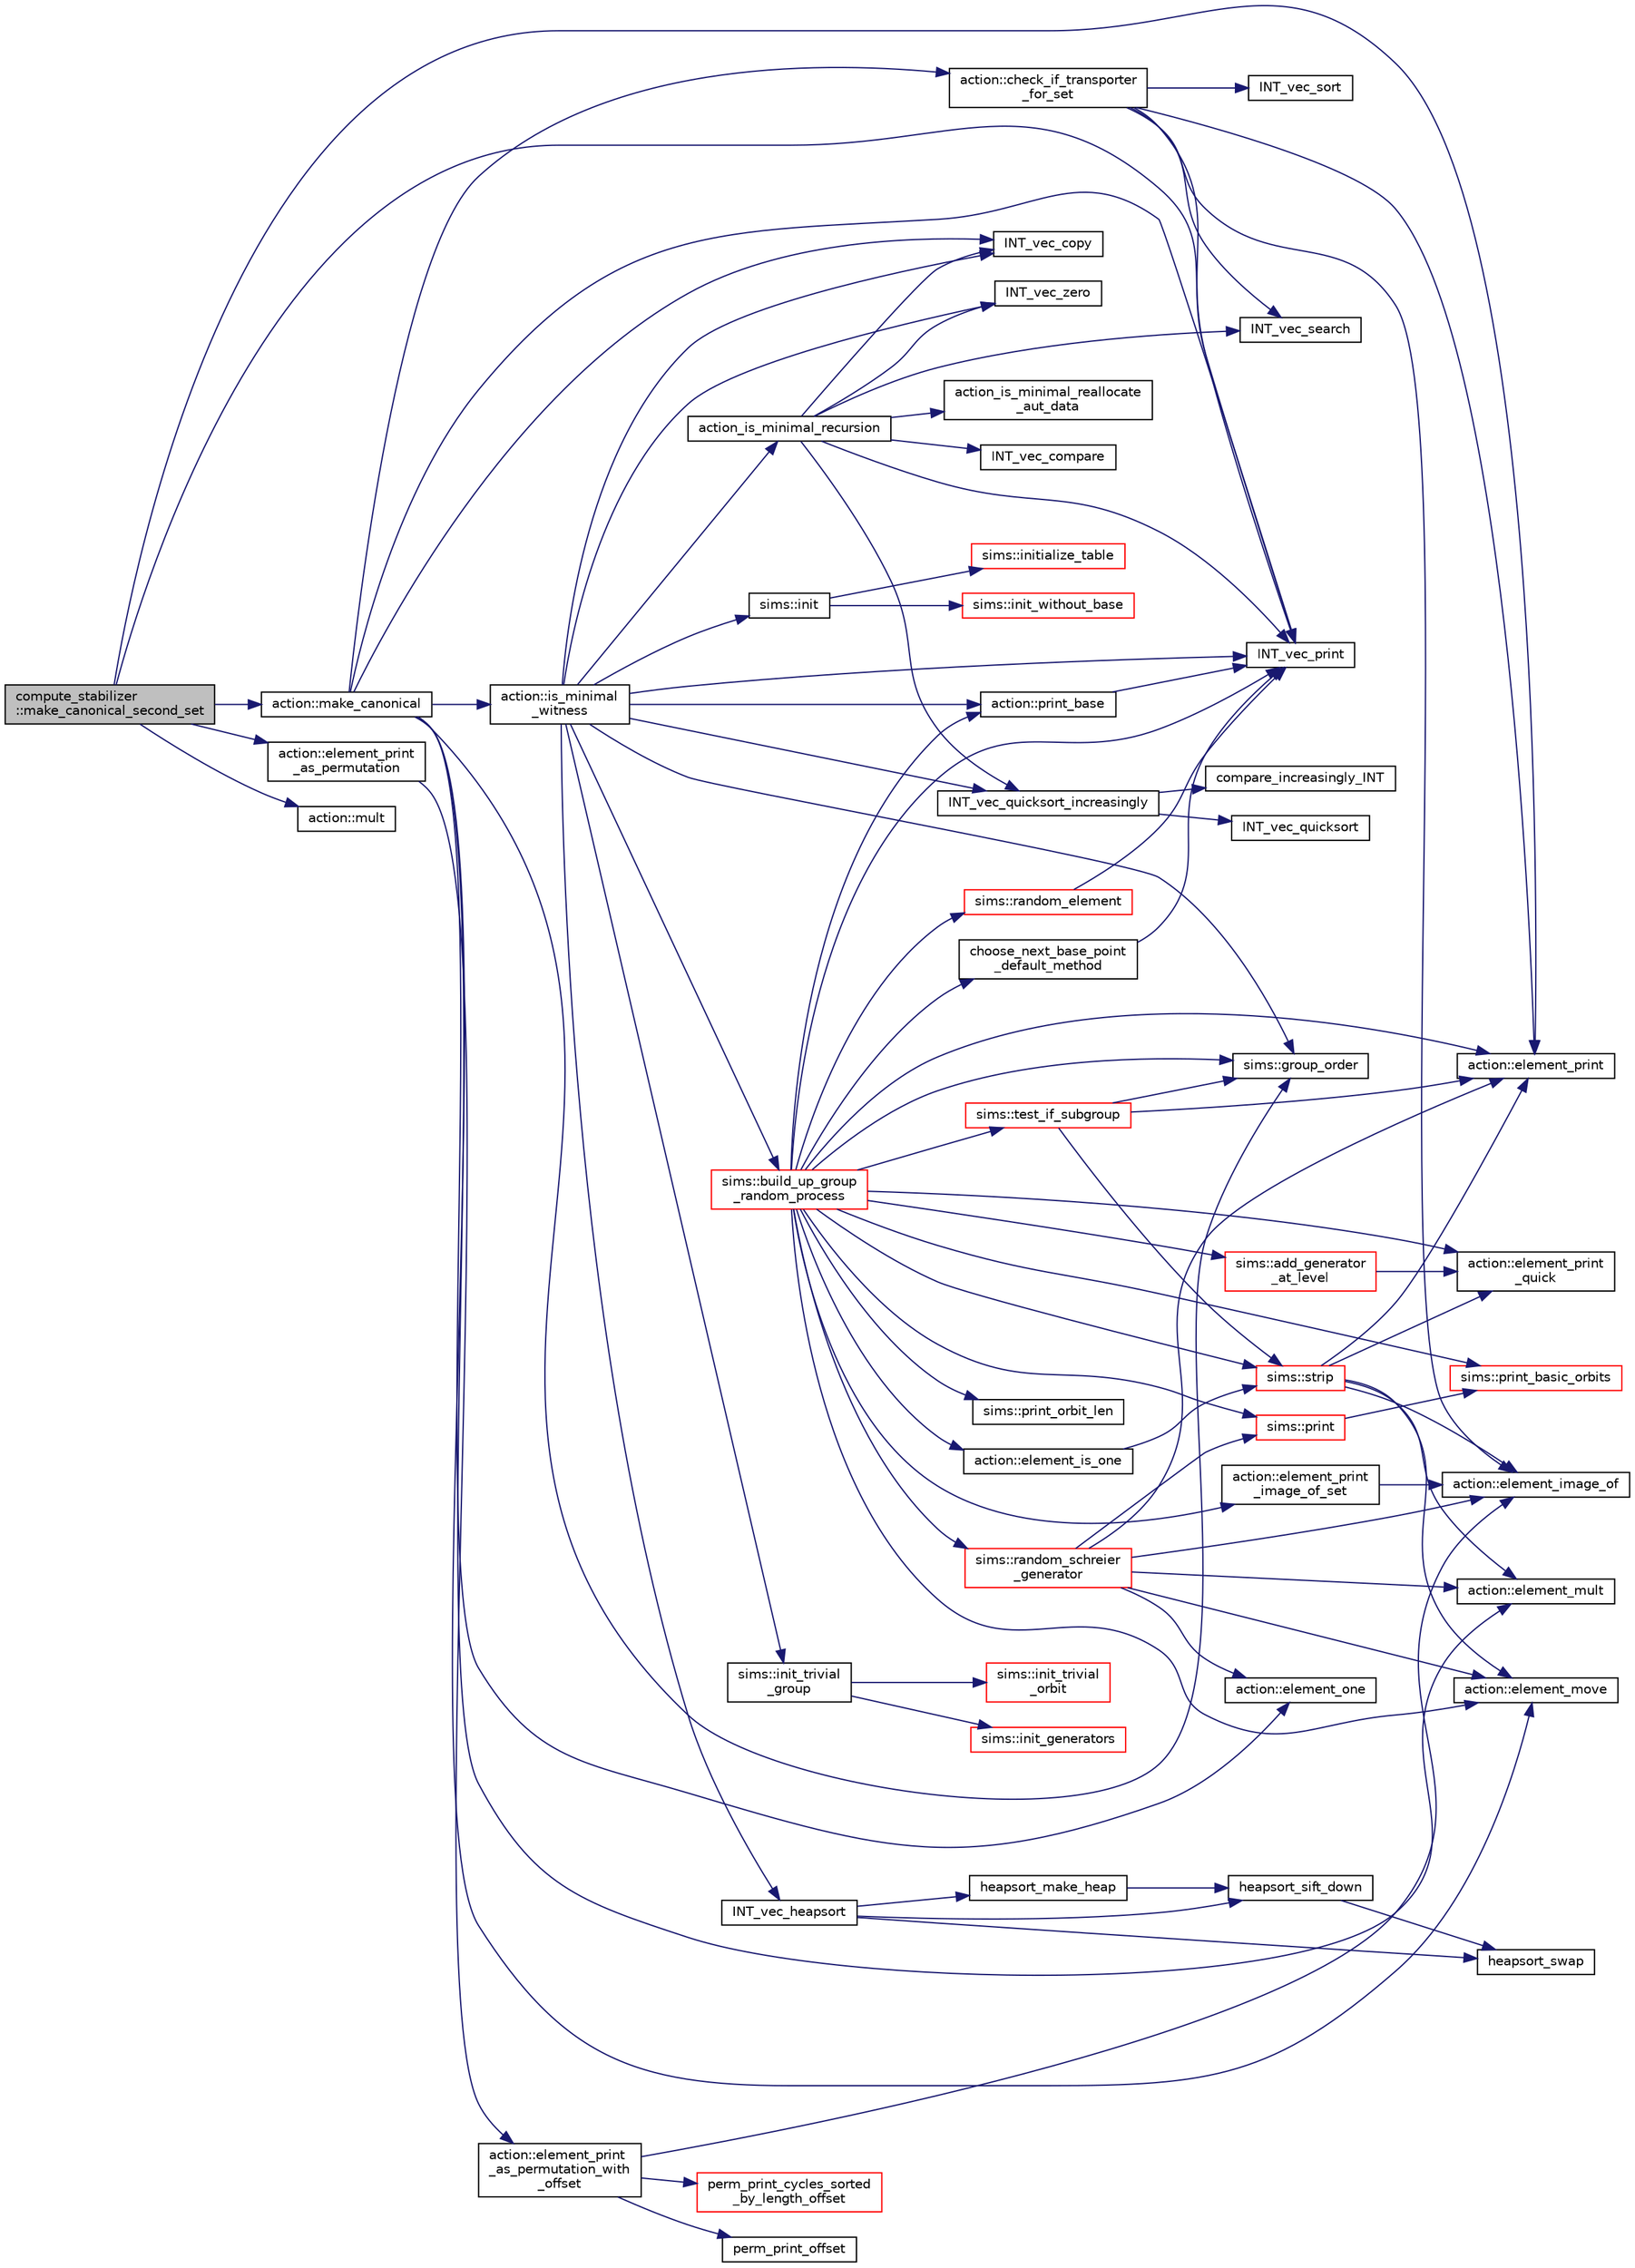 digraph "compute_stabilizer::make_canonical_second_set"
{
  edge [fontname="Helvetica",fontsize="10",labelfontname="Helvetica",labelfontsize="10"];
  node [fontname="Helvetica",fontsize="10",shape=record];
  rankdir="LR";
  Node2727 [label="compute_stabilizer\l::make_canonical_second_set",height=0.2,width=0.4,color="black", fillcolor="grey75", style="filled", fontcolor="black"];
  Node2727 -> Node2728 [color="midnightblue",fontsize="10",style="solid",fontname="Helvetica"];
  Node2728 [label="action::make_canonical",height=0.2,width=0.4,color="black", fillcolor="white", style="filled",URL="$d2/d86/classaction.html#ae20ff0b8d092d2eddf9b661fb8821fd2"];
  Node2728 -> Node2729 [color="midnightblue",fontsize="10",style="solid",fontname="Helvetica"];
  Node2729 [label="INT_vec_print",height=0.2,width=0.4,color="black", fillcolor="white", style="filled",URL="$df/dbf/sajeeb_8_c.html#a79a5901af0b47dd0d694109543c027fe"];
  Node2728 -> Node2730 [color="midnightblue",fontsize="10",style="solid",fontname="Helvetica"];
  Node2730 [label="sims::group_order",height=0.2,width=0.4,color="black", fillcolor="white", style="filled",URL="$d9/df3/classsims.html#aa442445175656570fa35febbe790efad"];
  Node2728 -> Node2731 [color="midnightblue",fontsize="10",style="solid",fontname="Helvetica"];
  Node2731 [label="INT_vec_copy",height=0.2,width=0.4,color="black", fillcolor="white", style="filled",URL="$df/dbf/sajeeb_8_c.html#ac2d875e27e009af6ec04d17254d11075"];
  Node2728 -> Node2732 [color="midnightblue",fontsize="10",style="solid",fontname="Helvetica"];
  Node2732 [label="action::element_one",height=0.2,width=0.4,color="black", fillcolor="white", style="filled",URL="$d2/d86/classaction.html#a780a105daf04d6d1fe7e2f63b3c88e3b"];
  Node2728 -> Node2733 [color="midnightblue",fontsize="10",style="solid",fontname="Helvetica"];
  Node2733 [label="action::is_minimal\l_witness",height=0.2,width=0.4,color="black", fillcolor="white", style="filled",URL="$d2/d86/classaction.html#aabf5ea4227f124eac2badc5d5225e220"];
  Node2733 -> Node2729 [color="midnightblue",fontsize="10",style="solid",fontname="Helvetica"];
  Node2733 -> Node2734 [color="midnightblue",fontsize="10",style="solid",fontname="Helvetica"];
  Node2734 [label="action::print_base",height=0.2,width=0.4,color="black", fillcolor="white", style="filled",URL="$d2/d86/classaction.html#a6ac1c35b58155659d22359820a3ae18a"];
  Node2734 -> Node2729 [color="midnightblue",fontsize="10",style="solid",fontname="Helvetica"];
  Node2733 -> Node2731 [color="midnightblue",fontsize="10",style="solid",fontname="Helvetica"];
  Node2733 -> Node2735 [color="midnightblue",fontsize="10",style="solid",fontname="Helvetica"];
  Node2735 [label="INT_vec_quicksort_increasingly",height=0.2,width=0.4,color="black", fillcolor="white", style="filled",URL="$d5/de2/foundations_2data__structures_2data__structures_8h.html#a31ccee746bc644f58816c67bc3a0e237"];
  Node2735 -> Node2736 [color="midnightblue",fontsize="10",style="solid",fontname="Helvetica"];
  Node2736 [label="INT_vec_quicksort",height=0.2,width=0.4,color="black", fillcolor="white", style="filled",URL="$d4/dd7/sorting_8_c.html#a06b413b423531ad098e9536031cc91ef"];
  Node2735 -> Node2737 [color="midnightblue",fontsize="10",style="solid",fontname="Helvetica"];
  Node2737 [label="compare_increasingly_INT",height=0.2,width=0.4,color="black", fillcolor="white", style="filled",URL="$d4/dd7/sorting_8_c.html#aa182150f114c64f81fcefcbc6d292790"];
  Node2733 -> Node2738 [color="midnightblue",fontsize="10",style="solid",fontname="Helvetica"];
  Node2738 [label="INT_vec_zero",height=0.2,width=0.4,color="black", fillcolor="white", style="filled",URL="$df/dbf/sajeeb_8_c.html#aa8c9c7977203577026080f546fe4980f"];
  Node2733 -> Node2739 [color="midnightblue",fontsize="10",style="solid",fontname="Helvetica"];
  Node2739 [label="action_is_minimal_recursion",height=0.2,width=0.4,color="black", fillcolor="white", style="filled",URL="$d8/d9e/backtrack_8_c.html#a424c8d4e6a3d42ba176e2deec17dda30"];
  Node2739 -> Node2729 [color="midnightblue",fontsize="10",style="solid",fontname="Helvetica"];
  Node2739 -> Node2740 [color="midnightblue",fontsize="10",style="solid",fontname="Helvetica"];
  Node2740 [label="INT_vec_compare",height=0.2,width=0.4,color="black", fillcolor="white", style="filled",URL="$d5/de2/foundations_2data__structures_2data__structures_8h.html#ac1a17fca23fb4a338aef8547a4c2fded"];
  Node2739 -> Node2741 [color="midnightblue",fontsize="10",style="solid",fontname="Helvetica"];
  Node2741 [label="action_is_minimal_reallocate\l_aut_data",height=0.2,width=0.4,color="black", fillcolor="white", style="filled",URL="$d8/d9e/backtrack_8_c.html#a275c8ab9b20fbd42425ce49d48b04011"];
  Node2739 -> Node2742 [color="midnightblue",fontsize="10",style="solid",fontname="Helvetica"];
  Node2742 [label="INT_vec_search",height=0.2,width=0.4,color="black", fillcolor="white", style="filled",URL="$d5/de2/foundations_2data__structures_2data__structures_8h.html#ad103ef2316a1f671bdb68fd9cd9ba945"];
  Node2739 -> Node2735 [color="midnightblue",fontsize="10",style="solid",fontname="Helvetica"];
  Node2739 -> Node2731 [color="midnightblue",fontsize="10",style="solid",fontname="Helvetica"];
  Node2739 -> Node2738 [color="midnightblue",fontsize="10",style="solid",fontname="Helvetica"];
  Node2733 -> Node2743 [color="midnightblue",fontsize="10",style="solid",fontname="Helvetica"];
  Node2743 [label="INT_vec_heapsort",height=0.2,width=0.4,color="black", fillcolor="white", style="filled",URL="$d5/de2/foundations_2data__structures_2data__structures_8h.html#a3590ad9987f801fbfc94634300182f39"];
  Node2743 -> Node2744 [color="midnightblue",fontsize="10",style="solid",fontname="Helvetica"];
  Node2744 [label="heapsort_make_heap",height=0.2,width=0.4,color="black", fillcolor="white", style="filled",URL="$d4/dd7/sorting_8_c.html#a42f24453d7d77eeb1338ebd1a13cfdbb"];
  Node2744 -> Node2745 [color="midnightblue",fontsize="10",style="solid",fontname="Helvetica"];
  Node2745 [label="heapsort_sift_down",height=0.2,width=0.4,color="black", fillcolor="white", style="filled",URL="$d4/dd7/sorting_8_c.html#a65cbb1a6a3f01f511673705437ddc18b"];
  Node2745 -> Node2746 [color="midnightblue",fontsize="10",style="solid",fontname="Helvetica"];
  Node2746 [label="heapsort_swap",height=0.2,width=0.4,color="black", fillcolor="white", style="filled",URL="$d4/dd7/sorting_8_c.html#a8f048362e6065297b19b6975bcbbfcc6"];
  Node2743 -> Node2746 [color="midnightblue",fontsize="10",style="solid",fontname="Helvetica"];
  Node2743 -> Node2745 [color="midnightblue",fontsize="10",style="solid",fontname="Helvetica"];
  Node2733 -> Node2730 [color="midnightblue",fontsize="10",style="solid",fontname="Helvetica"];
  Node2733 -> Node2747 [color="midnightblue",fontsize="10",style="solid",fontname="Helvetica"];
  Node2747 [label="sims::init",height=0.2,width=0.4,color="black", fillcolor="white", style="filled",URL="$d9/df3/classsims.html#a02eb61ed14f75cfe4dc0770142c1bff0"];
  Node2747 -> Node2748 [color="midnightblue",fontsize="10",style="solid",fontname="Helvetica"];
  Node2748 [label="sims::init_without_base",height=0.2,width=0.4,color="red", fillcolor="white", style="filled",URL="$d9/df3/classsims.html#a1010f2dc330b7c5ae10128c0b7dcbefd"];
  Node2747 -> Node2751 [color="midnightblue",fontsize="10",style="solid",fontname="Helvetica"];
  Node2751 [label="sims::initialize_table",height=0.2,width=0.4,color="red", fillcolor="white", style="filled",URL="$d9/df3/classsims.html#abe36dd0812bde20447f5aaa8384596a7"];
  Node2733 -> Node2753 [color="midnightblue",fontsize="10",style="solid",fontname="Helvetica"];
  Node2753 [label="sims::init_trivial\l_group",height=0.2,width=0.4,color="black", fillcolor="white", style="filled",URL="$d9/df3/classsims.html#a6a55a0a4e5124654f999933fd635334a"];
  Node2753 -> Node2754 [color="midnightblue",fontsize="10",style="solid",fontname="Helvetica"];
  Node2754 [label="sims::init_generators",height=0.2,width=0.4,color="red", fillcolor="white", style="filled",URL="$d9/df3/classsims.html#aa2a7908389727bdfa05d034e8d53a818"];
  Node2753 -> Node2756 [color="midnightblue",fontsize="10",style="solid",fontname="Helvetica"];
  Node2756 [label="sims::init_trivial\l_orbit",height=0.2,width=0.4,color="red", fillcolor="white", style="filled",URL="$d9/df3/classsims.html#ac55702550a4671a721f78345dd9bff70"];
  Node2733 -> Node2758 [color="midnightblue",fontsize="10",style="solid",fontname="Helvetica"];
  Node2758 [label="sims::build_up_group\l_random_process",height=0.2,width=0.4,color="red", fillcolor="white", style="filled",URL="$d9/df3/classsims.html#afde54d656304b5a92459615f2690ea64"];
  Node2758 -> Node2730 [color="midnightblue",fontsize="10",style="solid",fontname="Helvetica"];
  Node2758 -> Node2759 [color="midnightblue",fontsize="10",style="solid",fontname="Helvetica"];
  Node2759 [label="sims::test_if_subgroup",height=0.2,width=0.4,color="red", fillcolor="white", style="filled",URL="$d9/df3/classsims.html#a60f53e947f3a0949805cf0e422749bf5"];
  Node2759 -> Node2730 [color="midnightblue",fontsize="10",style="solid",fontname="Helvetica"];
  Node2759 -> Node2776 [color="midnightblue",fontsize="10",style="solid",fontname="Helvetica"];
  Node2776 [label="sims::strip",height=0.2,width=0.4,color="red", fillcolor="white", style="filled",URL="$d9/df3/classsims.html#a4d902cab732ddf9f60788dda85b0a775"];
  Node2776 -> Node2772 [color="midnightblue",fontsize="10",style="solid",fontname="Helvetica"];
  Node2772 [label="action::element_print\l_quick",height=0.2,width=0.4,color="black", fillcolor="white", style="filled",URL="$d2/d86/classaction.html#a4844680cf6750396f76494a28655265b"];
  Node2776 -> Node2774 [color="midnightblue",fontsize="10",style="solid",fontname="Helvetica"];
  Node2774 [label="action::element_move",height=0.2,width=0.4,color="black", fillcolor="white", style="filled",URL="$d2/d86/classaction.html#a550947491bbb534d3d7951f50198a874"];
  Node2776 -> Node2775 [color="midnightblue",fontsize="10",style="solid",fontname="Helvetica"];
  Node2775 [label="action::element_image_of",height=0.2,width=0.4,color="black", fillcolor="white", style="filled",URL="$d2/d86/classaction.html#ae09559d4537a048fc860f8a74a31393d"];
  Node2776 -> Node2779 [color="midnightblue",fontsize="10",style="solid",fontname="Helvetica"];
  Node2779 [label="action::element_print",height=0.2,width=0.4,color="black", fillcolor="white", style="filled",URL="$d2/d86/classaction.html#ae38c3ef3c1125213733d63c6fc3c40cd"];
  Node2776 -> Node2773 [color="midnightblue",fontsize="10",style="solid",fontname="Helvetica"];
  Node2773 [label="action::element_mult",height=0.2,width=0.4,color="black", fillcolor="white", style="filled",URL="$d2/d86/classaction.html#ae9e36b2cae1f0f7bd7144097fa9a34b3"];
  Node2759 -> Node2779 [color="midnightblue",fontsize="10",style="solid",fontname="Helvetica"];
  Node2758 -> Node2734 [color="midnightblue",fontsize="10",style="solid",fontname="Helvetica"];
  Node2758 -> Node2782 [color="midnightblue",fontsize="10",style="solid",fontname="Helvetica"];
  Node2782 [label="sims::print_orbit_len",height=0.2,width=0.4,color="black", fillcolor="white", style="filled",URL="$d9/df3/classsims.html#aafae664e1594cffd4317cf881748cf0b"];
  Node2758 -> Node2783 [color="midnightblue",fontsize="10",style="solid",fontname="Helvetica"];
  Node2783 [label="sims::random_schreier\l_generator",height=0.2,width=0.4,color="red", fillcolor="white", style="filled",URL="$d9/df3/classsims.html#aaa77048e586c36a7639fa61ff66e0a23"];
  Node2783 -> Node2732 [color="midnightblue",fontsize="10",style="solid",fontname="Helvetica"];
  Node2783 -> Node2775 [color="midnightblue",fontsize="10",style="solid",fontname="Helvetica"];
  Node2783 -> Node2779 [color="midnightblue",fontsize="10",style="solid",fontname="Helvetica"];
  Node2783 -> Node2773 [color="midnightblue",fontsize="10",style="solid",fontname="Helvetica"];
  Node2783 -> Node2774 [color="midnightblue",fontsize="10",style="solid",fontname="Helvetica"];
  Node2783 -> Node2786 [color="midnightblue",fontsize="10",style="solid",fontname="Helvetica"];
  Node2786 [label="sims::print",height=0.2,width=0.4,color="red", fillcolor="white", style="filled",URL="$d9/df3/classsims.html#a93c3d22dc3ac6d78acc60bad65234944"];
  Node2786 -> Node2791 [color="midnightblue",fontsize="10",style="solid",fontname="Helvetica"];
  Node2791 [label="sims::print_basic_orbits",height=0.2,width=0.4,color="red", fillcolor="white", style="filled",URL="$d9/df3/classsims.html#ab26955fba9bb5a6fe176b4f12d0a6c5a"];
  Node2758 -> Node2774 [color="midnightblue",fontsize="10",style="solid",fontname="Helvetica"];
  Node2758 -> Node2772 [color="midnightblue",fontsize="10",style="solid",fontname="Helvetica"];
  Node2758 -> Node2792 [color="midnightblue",fontsize="10",style="solid",fontname="Helvetica"];
  Node2792 [label="sims::random_element",height=0.2,width=0.4,color="red", fillcolor="white", style="filled",URL="$d9/df3/classsims.html#a28e72977652add0bb45a5f703243fd33"];
  Node2792 -> Node2729 [color="midnightblue",fontsize="10",style="solid",fontname="Helvetica"];
  Node2758 -> Node2729 [color="midnightblue",fontsize="10",style="solid",fontname="Helvetica"];
  Node2758 -> Node2776 [color="midnightblue",fontsize="10",style="solid",fontname="Helvetica"];
  Node2758 -> Node2793 [color="midnightblue",fontsize="10",style="solid",fontname="Helvetica"];
  Node2793 [label="action::element_is_one",height=0.2,width=0.4,color="black", fillcolor="white", style="filled",URL="$d2/d86/classaction.html#aeb623ab323a151f64d713288cd13224d"];
  Node2793 -> Node2776 [color="midnightblue",fontsize="10",style="solid",fontname="Helvetica"];
  Node2758 -> Node2794 [color="midnightblue",fontsize="10",style="solid",fontname="Helvetica"];
  Node2794 [label="choose_next_base_point\l_default_method",height=0.2,width=0.4,color="black", fillcolor="white", style="filled",URL="$d5/d90/action__global_8_c.html#aa8a0dd82f9ba29cb6f07b63528ff3763"];
  Node2794 -> Node2729 [color="midnightblue",fontsize="10",style="solid",fontname="Helvetica"];
  Node2758 -> Node2786 [color="midnightblue",fontsize="10",style="solid",fontname="Helvetica"];
  Node2758 -> Node2791 [color="midnightblue",fontsize="10",style="solid",fontname="Helvetica"];
  Node2758 -> Node2795 [color="midnightblue",fontsize="10",style="solid",fontname="Helvetica"];
  Node2795 [label="action::element_print\l_image_of_set",height=0.2,width=0.4,color="black", fillcolor="white", style="filled",URL="$d2/d86/classaction.html#aee1fcf04d4d80369d3f3857d411a2535"];
  Node2795 -> Node2775 [color="midnightblue",fontsize="10",style="solid",fontname="Helvetica"];
  Node2758 -> Node2779 [color="midnightblue",fontsize="10",style="solid",fontname="Helvetica"];
  Node2758 -> Node2796 [color="midnightblue",fontsize="10",style="solid",fontname="Helvetica"];
  Node2796 [label="sims::add_generator\l_at_level",height=0.2,width=0.4,color="red", fillcolor="white", style="filled",URL="$d9/df3/classsims.html#ac9f0f17058381524d70645e9d6893e4d"];
  Node2796 -> Node2772 [color="midnightblue",fontsize="10",style="solid",fontname="Helvetica"];
  Node2728 -> Node2773 [color="midnightblue",fontsize="10",style="solid",fontname="Helvetica"];
  Node2728 -> Node2774 [color="midnightblue",fontsize="10",style="solid",fontname="Helvetica"];
  Node2728 -> Node2820 [color="midnightblue",fontsize="10",style="solid",fontname="Helvetica"];
  Node2820 [label="action::check_if_transporter\l_for_set",height=0.2,width=0.4,color="black", fillcolor="white", style="filled",URL="$d2/d86/classaction.html#a84f3aaa00cbc09fb93f131b16d1fd290"];
  Node2820 -> Node2729 [color="midnightblue",fontsize="10",style="solid",fontname="Helvetica"];
  Node2820 -> Node2779 [color="midnightblue",fontsize="10",style="solid",fontname="Helvetica"];
  Node2820 -> Node2821 [color="midnightblue",fontsize="10",style="solid",fontname="Helvetica"];
  Node2821 [label="INT_vec_sort",height=0.2,width=0.4,color="black", fillcolor="white", style="filled",URL="$d5/de2/foundations_2data__structures_2data__structures_8h.html#a877cf6c0867f8a8e7c199476e640eca5"];
  Node2820 -> Node2775 [color="midnightblue",fontsize="10",style="solid",fontname="Helvetica"];
  Node2820 -> Node2742 [color="midnightblue",fontsize="10",style="solid",fontname="Helvetica"];
  Node2727 -> Node2729 [color="midnightblue",fontsize="10",style="solid",fontname="Helvetica"];
  Node2727 -> Node2779 [color="midnightblue",fontsize="10",style="solid",fontname="Helvetica"];
  Node2727 -> Node2814 [color="midnightblue",fontsize="10",style="solid",fontname="Helvetica"];
  Node2814 [label="action::element_print\l_as_permutation",height=0.2,width=0.4,color="black", fillcolor="white", style="filled",URL="$d2/d86/classaction.html#a2975618a8203187b688a67c947150bb8"];
  Node2814 -> Node2815 [color="midnightblue",fontsize="10",style="solid",fontname="Helvetica"];
  Node2815 [label="action::element_print\l_as_permutation_with\l_offset",height=0.2,width=0.4,color="black", fillcolor="white", style="filled",URL="$d2/d86/classaction.html#addd61d869434abaad431124a6d858396"];
  Node2815 -> Node2775 [color="midnightblue",fontsize="10",style="solid",fontname="Helvetica"];
  Node2815 -> Node2816 [color="midnightblue",fontsize="10",style="solid",fontname="Helvetica"];
  Node2816 [label="perm_print_offset",height=0.2,width=0.4,color="black", fillcolor="white", style="filled",URL="$d2/d7c/combinatorics_8_c.html#ab87deef2ba9e4d2ce386a19eeaffecf3"];
  Node2815 -> Node2817 [color="midnightblue",fontsize="10",style="solid",fontname="Helvetica"];
  Node2817 [label="perm_print_cycles_sorted\l_by_length_offset",height=0.2,width=0.4,color="red", fillcolor="white", style="filled",URL="$d5/d90/action__global_8_c.html#a9d1f2e34879c04dbc45d08984a8066e3"];
  Node2727 -> Node2822 [color="midnightblue",fontsize="10",style="solid",fontname="Helvetica"];
  Node2822 [label="action::mult",height=0.2,width=0.4,color="black", fillcolor="white", style="filled",URL="$d2/d86/classaction.html#a97d41015c3985091d0f4cd34e0180ea7"];
}
